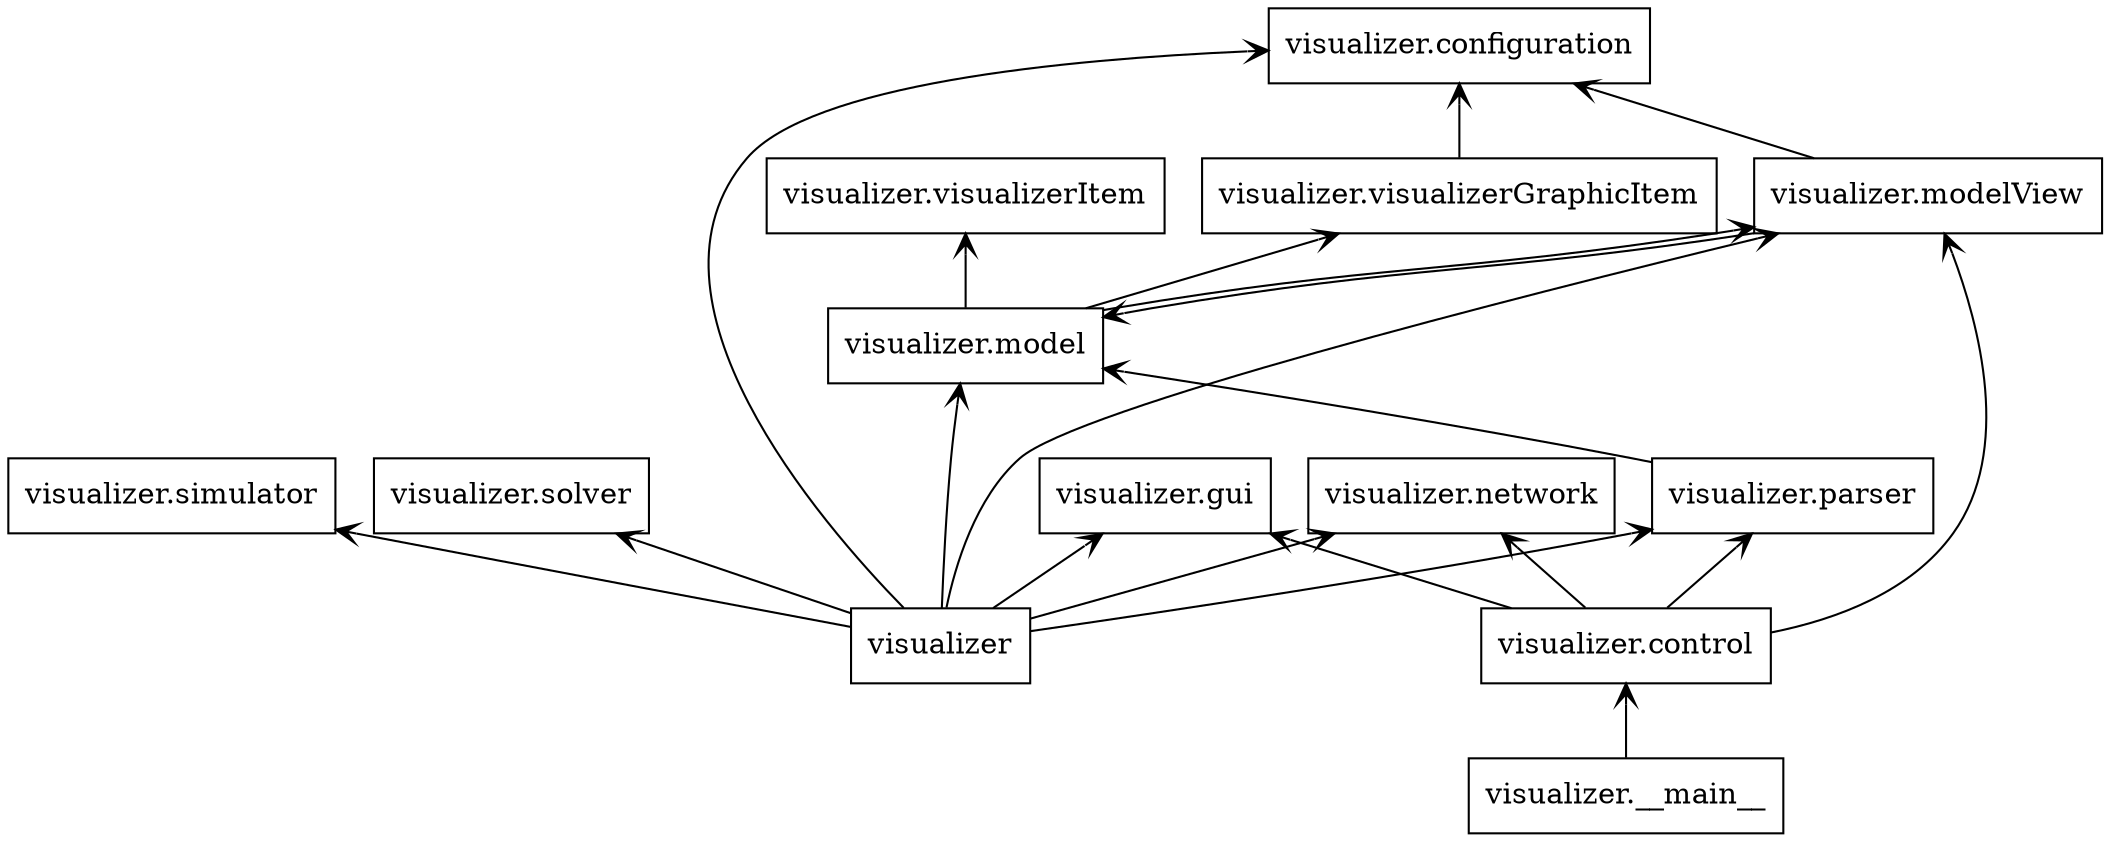 digraph "packages" {
charset="utf-8"
rankdir=BT
"0" [label="visualizer", shape="box"];
"1" [label="visualizer.__main__", shape="box"];
"2" [label="visualizer.configuration", shape="box"];
"3" [label="visualizer.control", shape="box"];
"4" [label="visualizer.gui", shape="box"];
"5" [label="visualizer.model", shape="box"];
"6" [label="visualizer.modelView", shape="box"];
"7" [label="visualizer.network", shape="box"];
"8" [label="visualizer.parser", shape="box"];
"9" [label="visualizer.simulator", shape="box"];
"10" [label="visualizer.solver", shape="box"];
"11" [label="visualizer.visualizerGraphicItem", shape="box"];
"12" [label="visualizer.visualizerItem", shape="box"];
"0" -> "2" [arrowhead="open", arrowtail="none"];
"0" -> "4" [arrowhead="open", arrowtail="none"];
"0" -> "5" [arrowhead="open", arrowtail="none"];
"0" -> "6" [arrowhead="open", arrowtail="none"];
"0" -> "7" [arrowhead="open", arrowtail="none"];
"0" -> "8" [arrowhead="open", arrowtail="none"];
"0" -> "9" [arrowhead="open", arrowtail="none"];
"0" -> "10" [arrowhead="open", arrowtail="none"];
"1" -> "3" [arrowhead="open", arrowtail="none"];
"3" -> "4" [arrowhead="open", arrowtail="none"];
"3" -> "6" [arrowhead="open", arrowtail="none"];
"3" -> "7" [arrowhead="open", arrowtail="none"];
"3" -> "8" [arrowhead="open", arrowtail="none"];
"5" -> "6" [arrowhead="open", arrowtail="none"];
"5" -> "11" [arrowhead="open", arrowtail="none"];
"5" -> "12" [arrowhead="open", arrowtail="none"];
"6" -> "2" [arrowhead="open", arrowtail="none"];
"6" -> "5" [arrowhead="open", arrowtail="none"];
"8" -> "5" [arrowhead="open", arrowtail="none"];
"11" -> "2" [arrowhead="open", arrowtail="none"];
}
